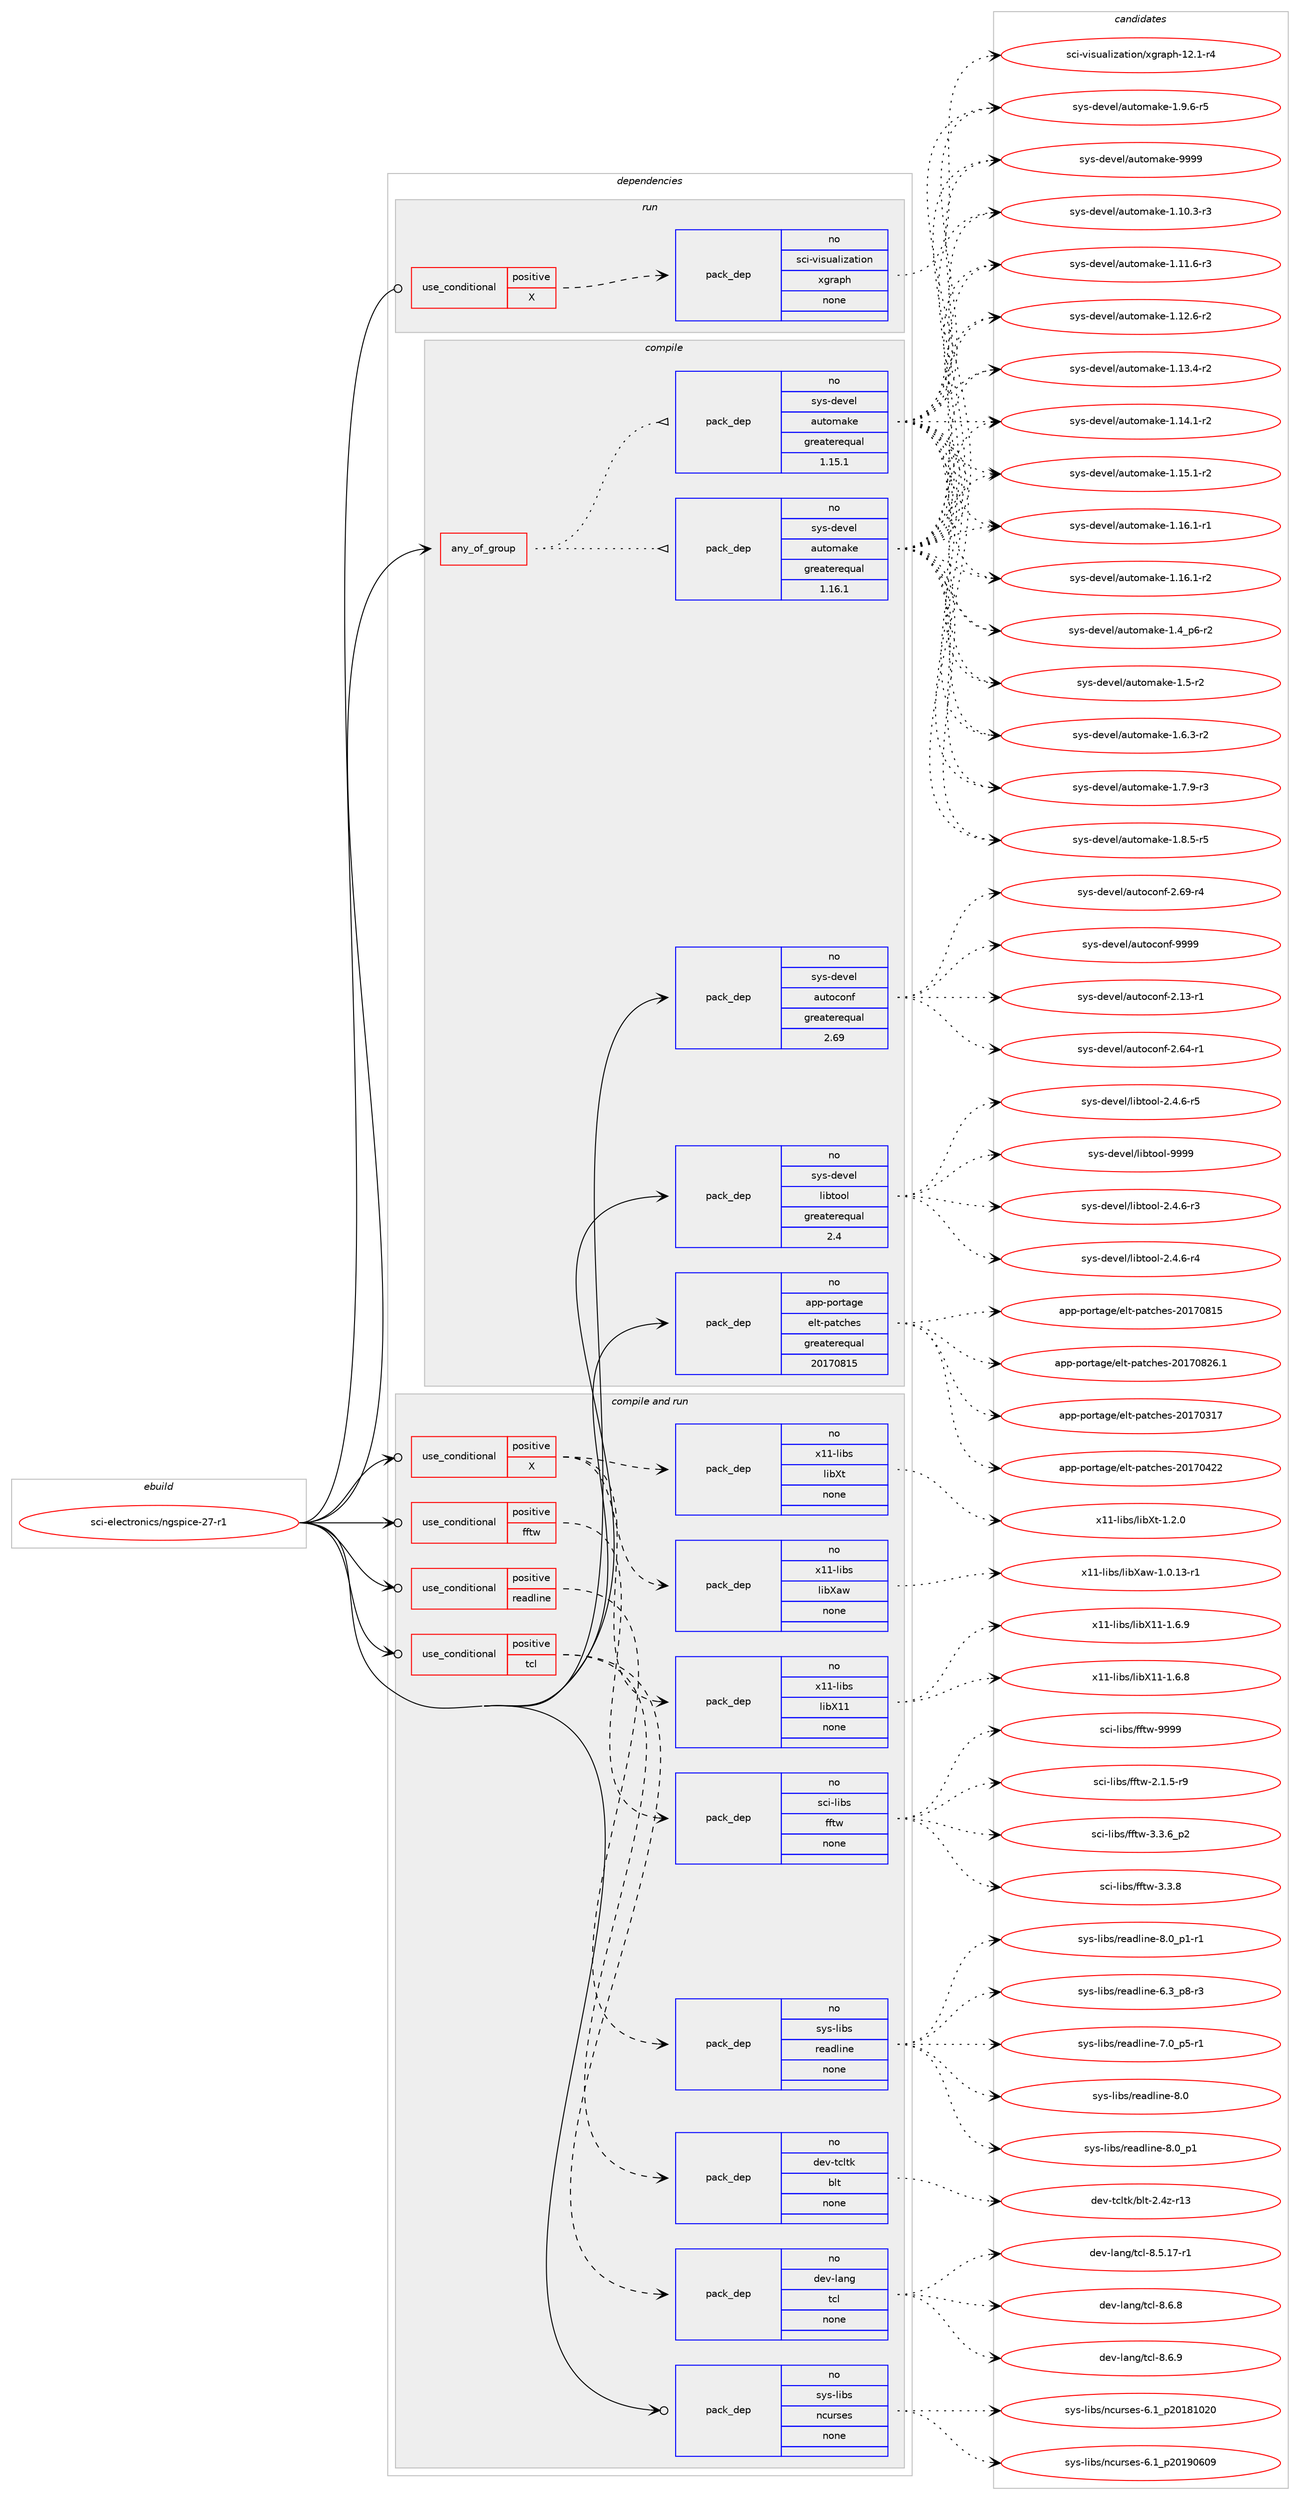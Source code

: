 digraph prolog {

# *************
# Graph options
# *************

newrank=true;
concentrate=true;
compound=true;
graph [rankdir=LR,fontname=Helvetica,fontsize=10,ranksep=1.5];#, ranksep=2.5, nodesep=0.2];
edge  [arrowhead=vee];
node  [fontname=Helvetica,fontsize=10];

# **********
# The ebuild
# **********

subgraph cluster_leftcol {
color=gray;
rank=same;
label=<<i>ebuild</i>>;
id [label="sci-electronics/ngspice-27-r1", color=red, width=4, href="../sci-electronics/ngspice-27-r1.svg"];
}

# ****************
# The dependencies
# ****************

subgraph cluster_midcol {
color=gray;
label=<<i>dependencies</i>>;
subgraph cluster_compile {
fillcolor="#eeeeee";
style=filled;
label=<<i>compile</i>>;
subgraph any14556 {
dependency853393 [label=<<TABLE BORDER="0" CELLBORDER="1" CELLSPACING="0" CELLPADDING="4"><TR><TD CELLPADDING="10">any_of_group</TD></TR></TABLE>>, shape=none, color=red];subgraph pack631107 {
dependency853394 [label=<<TABLE BORDER="0" CELLBORDER="1" CELLSPACING="0" CELLPADDING="4" WIDTH="220"><TR><TD ROWSPAN="6" CELLPADDING="30">pack_dep</TD></TR><TR><TD WIDTH="110">no</TD></TR><TR><TD>sys-devel</TD></TR><TR><TD>automake</TD></TR><TR><TD>greaterequal</TD></TR><TR><TD>1.16.1</TD></TR></TABLE>>, shape=none, color=blue];
}
dependency853393:e -> dependency853394:w [weight=20,style="dotted",arrowhead="oinv"];
subgraph pack631108 {
dependency853395 [label=<<TABLE BORDER="0" CELLBORDER="1" CELLSPACING="0" CELLPADDING="4" WIDTH="220"><TR><TD ROWSPAN="6" CELLPADDING="30">pack_dep</TD></TR><TR><TD WIDTH="110">no</TD></TR><TR><TD>sys-devel</TD></TR><TR><TD>automake</TD></TR><TR><TD>greaterequal</TD></TR><TR><TD>1.15.1</TD></TR></TABLE>>, shape=none, color=blue];
}
dependency853393:e -> dependency853395:w [weight=20,style="dotted",arrowhead="oinv"];
}
id:e -> dependency853393:w [weight=20,style="solid",arrowhead="vee"];
subgraph pack631109 {
dependency853396 [label=<<TABLE BORDER="0" CELLBORDER="1" CELLSPACING="0" CELLPADDING="4" WIDTH="220"><TR><TD ROWSPAN="6" CELLPADDING="30">pack_dep</TD></TR><TR><TD WIDTH="110">no</TD></TR><TR><TD>app-portage</TD></TR><TR><TD>elt-patches</TD></TR><TR><TD>greaterequal</TD></TR><TR><TD>20170815</TD></TR></TABLE>>, shape=none, color=blue];
}
id:e -> dependency853396:w [weight=20,style="solid",arrowhead="vee"];
subgraph pack631110 {
dependency853397 [label=<<TABLE BORDER="0" CELLBORDER="1" CELLSPACING="0" CELLPADDING="4" WIDTH="220"><TR><TD ROWSPAN="6" CELLPADDING="30">pack_dep</TD></TR><TR><TD WIDTH="110">no</TD></TR><TR><TD>sys-devel</TD></TR><TR><TD>autoconf</TD></TR><TR><TD>greaterequal</TD></TR><TR><TD>2.69</TD></TR></TABLE>>, shape=none, color=blue];
}
id:e -> dependency853397:w [weight=20,style="solid",arrowhead="vee"];
subgraph pack631111 {
dependency853398 [label=<<TABLE BORDER="0" CELLBORDER="1" CELLSPACING="0" CELLPADDING="4" WIDTH="220"><TR><TD ROWSPAN="6" CELLPADDING="30">pack_dep</TD></TR><TR><TD WIDTH="110">no</TD></TR><TR><TD>sys-devel</TD></TR><TR><TD>libtool</TD></TR><TR><TD>greaterequal</TD></TR><TR><TD>2.4</TD></TR></TABLE>>, shape=none, color=blue];
}
id:e -> dependency853398:w [weight=20,style="solid",arrowhead="vee"];
}
subgraph cluster_compileandrun {
fillcolor="#eeeeee";
style=filled;
label=<<i>compile and run</i>>;
subgraph cond207221 {
dependency853399 [label=<<TABLE BORDER="0" CELLBORDER="1" CELLSPACING="0" CELLPADDING="4"><TR><TD ROWSPAN="3" CELLPADDING="10">use_conditional</TD></TR><TR><TD>positive</TD></TR><TR><TD>X</TD></TR></TABLE>>, shape=none, color=red];
subgraph pack631112 {
dependency853400 [label=<<TABLE BORDER="0" CELLBORDER="1" CELLSPACING="0" CELLPADDING="4" WIDTH="220"><TR><TD ROWSPAN="6" CELLPADDING="30">pack_dep</TD></TR><TR><TD WIDTH="110">no</TD></TR><TR><TD>x11-libs</TD></TR><TR><TD>libXaw</TD></TR><TR><TD>none</TD></TR><TR><TD></TD></TR></TABLE>>, shape=none, color=blue];
}
dependency853399:e -> dependency853400:w [weight=20,style="dashed",arrowhead="vee"];
subgraph pack631113 {
dependency853401 [label=<<TABLE BORDER="0" CELLBORDER="1" CELLSPACING="0" CELLPADDING="4" WIDTH="220"><TR><TD ROWSPAN="6" CELLPADDING="30">pack_dep</TD></TR><TR><TD WIDTH="110">no</TD></TR><TR><TD>x11-libs</TD></TR><TR><TD>libXt</TD></TR><TR><TD>none</TD></TR><TR><TD></TD></TR></TABLE>>, shape=none, color=blue];
}
dependency853399:e -> dependency853401:w [weight=20,style="dashed",arrowhead="vee"];
subgraph pack631114 {
dependency853402 [label=<<TABLE BORDER="0" CELLBORDER="1" CELLSPACING="0" CELLPADDING="4" WIDTH="220"><TR><TD ROWSPAN="6" CELLPADDING="30">pack_dep</TD></TR><TR><TD WIDTH="110">no</TD></TR><TR><TD>x11-libs</TD></TR><TR><TD>libX11</TD></TR><TR><TD>none</TD></TR><TR><TD></TD></TR></TABLE>>, shape=none, color=blue];
}
dependency853399:e -> dependency853402:w [weight=20,style="dashed",arrowhead="vee"];
}
id:e -> dependency853399:w [weight=20,style="solid",arrowhead="odotvee"];
subgraph cond207222 {
dependency853403 [label=<<TABLE BORDER="0" CELLBORDER="1" CELLSPACING="0" CELLPADDING="4"><TR><TD ROWSPAN="3" CELLPADDING="10">use_conditional</TD></TR><TR><TD>positive</TD></TR><TR><TD>fftw</TD></TR></TABLE>>, shape=none, color=red];
subgraph pack631115 {
dependency853404 [label=<<TABLE BORDER="0" CELLBORDER="1" CELLSPACING="0" CELLPADDING="4" WIDTH="220"><TR><TD ROWSPAN="6" CELLPADDING="30">pack_dep</TD></TR><TR><TD WIDTH="110">no</TD></TR><TR><TD>sci-libs</TD></TR><TR><TD>fftw</TD></TR><TR><TD>none</TD></TR><TR><TD></TD></TR></TABLE>>, shape=none, color=blue];
}
dependency853403:e -> dependency853404:w [weight=20,style="dashed",arrowhead="vee"];
}
id:e -> dependency853403:w [weight=20,style="solid",arrowhead="odotvee"];
subgraph cond207223 {
dependency853405 [label=<<TABLE BORDER="0" CELLBORDER="1" CELLSPACING="0" CELLPADDING="4"><TR><TD ROWSPAN="3" CELLPADDING="10">use_conditional</TD></TR><TR><TD>positive</TD></TR><TR><TD>readline</TD></TR></TABLE>>, shape=none, color=red];
subgraph pack631116 {
dependency853406 [label=<<TABLE BORDER="0" CELLBORDER="1" CELLSPACING="0" CELLPADDING="4" WIDTH="220"><TR><TD ROWSPAN="6" CELLPADDING="30">pack_dep</TD></TR><TR><TD WIDTH="110">no</TD></TR><TR><TD>sys-libs</TD></TR><TR><TD>readline</TD></TR><TR><TD>none</TD></TR><TR><TD></TD></TR></TABLE>>, shape=none, color=blue];
}
dependency853405:e -> dependency853406:w [weight=20,style="dashed",arrowhead="vee"];
}
id:e -> dependency853405:w [weight=20,style="solid",arrowhead="odotvee"];
subgraph cond207224 {
dependency853407 [label=<<TABLE BORDER="0" CELLBORDER="1" CELLSPACING="0" CELLPADDING="4"><TR><TD ROWSPAN="3" CELLPADDING="10">use_conditional</TD></TR><TR><TD>positive</TD></TR><TR><TD>tcl</TD></TR></TABLE>>, shape=none, color=red];
subgraph pack631117 {
dependency853408 [label=<<TABLE BORDER="0" CELLBORDER="1" CELLSPACING="0" CELLPADDING="4" WIDTH="220"><TR><TD ROWSPAN="6" CELLPADDING="30">pack_dep</TD></TR><TR><TD WIDTH="110">no</TD></TR><TR><TD>dev-lang</TD></TR><TR><TD>tcl</TD></TR><TR><TD>none</TD></TR><TR><TD></TD></TR></TABLE>>, shape=none, color=blue];
}
dependency853407:e -> dependency853408:w [weight=20,style="dashed",arrowhead="vee"];
subgraph pack631118 {
dependency853409 [label=<<TABLE BORDER="0" CELLBORDER="1" CELLSPACING="0" CELLPADDING="4" WIDTH="220"><TR><TD ROWSPAN="6" CELLPADDING="30">pack_dep</TD></TR><TR><TD WIDTH="110">no</TD></TR><TR><TD>dev-tcltk</TD></TR><TR><TD>blt</TD></TR><TR><TD>none</TD></TR><TR><TD></TD></TR></TABLE>>, shape=none, color=blue];
}
dependency853407:e -> dependency853409:w [weight=20,style="dashed",arrowhead="vee"];
}
id:e -> dependency853407:w [weight=20,style="solid",arrowhead="odotvee"];
subgraph pack631119 {
dependency853410 [label=<<TABLE BORDER="0" CELLBORDER="1" CELLSPACING="0" CELLPADDING="4" WIDTH="220"><TR><TD ROWSPAN="6" CELLPADDING="30">pack_dep</TD></TR><TR><TD WIDTH="110">no</TD></TR><TR><TD>sys-libs</TD></TR><TR><TD>ncurses</TD></TR><TR><TD>none</TD></TR><TR><TD></TD></TR></TABLE>>, shape=none, color=blue];
}
id:e -> dependency853410:w [weight=20,style="solid",arrowhead="odotvee"];
}
subgraph cluster_run {
fillcolor="#eeeeee";
style=filled;
label=<<i>run</i>>;
subgraph cond207225 {
dependency853411 [label=<<TABLE BORDER="0" CELLBORDER="1" CELLSPACING="0" CELLPADDING="4"><TR><TD ROWSPAN="3" CELLPADDING="10">use_conditional</TD></TR><TR><TD>positive</TD></TR><TR><TD>X</TD></TR></TABLE>>, shape=none, color=red];
subgraph pack631120 {
dependency853412 [label=<<TABLE BORDER="0" CELLBORDER="1" CELLSPACING="0" CELLPADDING="4" WIDTH="220"><TR><TD ROWSPAN="6" CELLPADDING="30">pack_dep</TD></TR><TR><TD WIDTH="110">no</TD></TR><TR><TD>sci-visualization</TD></TR><TR><TD>xgraph</TD></TR><TR><TD>none</TD></TR><TR><TD></TD></TR></TABLE>>, shape=none, color=blue];
}
dependency853411:e -> dependency853412:w [weight=20,style="dashed",arrowhead="vee"];
}
id:e -> dependency853411:w [weight=20,style="solid",arrowhead="odot"];
}
}

# **************
# The candidates
# **************

subgraph cluster_choices {
rank=same;
color=gray;
label=<<i>candidates</i>>;

subgraph choice631107 {
color=black;
nodesep=1;
choice11512111545100101118101108479711711611110997107101454946494846514511451 [label="sys-devel/automake-1.10.3-r3", color=red, width=4,href="../sys-devel/automake-1.10.3-r3.svg"];
choice11512111545100101118101108479711711611110997107101454946494946544511451 [label="sys-devel/automake-1.11.6-r3", color=red, width=4,href="../sys-devel/automake-1.11.6-r3.svg"];
choice11512111545100101118101108479711711611110997107101454946495046544511450 [label="sys-devel/automake-1.12.6-r2", color=red, width=4,href="../sys-devel/automake-1.12.6-r2.svg"];
choice11512111545100101118101108479711711611110997107101454946495146524511450 [label="sys-devel/automake-1.13.4-r2", color=red, width=4,href="../sys-devel/automake-1.13.4-r2.svg"];
choice11512111545100101118101108479711711611110997107101454946495246494511450 [label="sys-devel/automake-1.14.1-r2", color=red, width=4,href="../sys-devel/automake-1.14.1-r2.svg"];
choice11512111545100101118101108479711711611110997107101454946495346494511450 [label="sys-devel/automake-1.15.1-r2", color=red, width=4,href="../sys-devel/automake-1.15.1-r2.svg"];
choice11512111545100101118101108479711711611110997107101454946495446494511449 [label="sys-devel/automake-1.16.1-r1", color=red, width=4,href="../sys-devel/automake-1.16.1-r1.svg"];
choice11512111545100101118101108479711711611110997107101454946495446494511450 [label="sys-devel/automake-1.16.1-r2", color=red, width=4,href="../sys-devel/automake-1.16.1-r2.svg"];
choice115121115451001011181011084797117116111109971071014549465295112544511450 [label="sys-devel/automake-1.4_p6-r2", color=red, width=4,href="../sys-devel/automake-1.4_p6-r2.svg"];
choice11512111545100101118101108479711711611110997107101454946534511450 [label="sys-devel/automake-1.5-r2", color=red, width=4,href="../sys-devel/automake-1.5-r2.svg"];
choice115121115451001011181011084797117116111109971071014549465446514511450 [label="sys-devel/automake-1.6.3-r2", color=red, width=4,href="../sys-devel/automake-1.6.3-r2.svg"];
choice115121115451001011181011084797117116111109971071014549465546574511451 [label="sys-devel/automake-1.7.9-r3", color=red, width=4,href="../sys-devel/automake-1.7.9-r3.svg"];
choice115121115451001011181011084797117116111109971071014549465646534511453 [label="sys-devel/automake-1.8.5-r5", color=red, width=4,href="../sys-devel/automake-1.8.5-r5.svg"];
choice115121115451001011181011084797117116111109971071014549465746544511453 [label="sys-devel/automake-1.9.6-r5", color=red, width=4,href="../sys-devel/automake-1.9.6-r5.svg"];
choice115121115451001011181011084797117116111109971071014557575757 [label="sys-devel/automake-9999", color=red, width=4,href="../sys-devel/automake-9999.svg"];
dependency853394:e -> choice11512111545100101118101108479711711611110997107101454946494846514511451:w [style=dotted,weight="100"];
dependency853394:e -> choice11512111545100101118101108479711711611110997107101454946494946544511451:w [style=dotted,weight="100"];
dependency853394:e -> choice11512111545100101118101108479711711611110997107101454946495046544511450:w [style=dotted,weight="100"];
dependency853394:e -> choice11512111545100101118101108479711711611110997107101454946495146524511450:w [style=dotted,weight="100"];
dependency853394:e -> choice11512111545100101118101108479711711611110997107101454946495246494511450:w [style=dotted,weight="100"];
dependency853394:e -> choice11512111545100101118101108479711711611110997107101454946495346494511450:w [style=dotted,weight="100"];
dependency853394:e -> choice11512111545100101118101108479711711611110997107101454946495446494511449:w [style=dotted,weight="100"];
dependency853394:e -> choice11512111545100101118101108479711711611110997107101454946495446494511450:w [style=dotted,weight="100"];
dependency853394:e -> choice115121115451001011181011084797117116111109971071014549465295112544511450:w [style=dotted,weight="100"];
dependency853394:e -> choice11512111545100101118101108479711711611110997107101454946534511450:w [style=dotted,weight="100"];
dependency853394:e -> choice115121115451001011181011084797117116111109971071014549465446514511450:w [style=dotted,weight="100"];
dependency853394:e -> choice115121115451001011181011084797117116111109971071014549465546574511451:w [style=dotted,weight="100"];
dependency853394:e -> choice115121115451001011181011084797117116111109971071014549465646534511453:w [style=dotted,weight="100"];
dependency853394:e -> choice115121115451001011181011084797117116111109971071014549465746544511453:w [style=dotted,weight="100"];
dependency853394:e -> choice115121115451001011181011084797117116111109971071014557575757:w [style=dotted,weight="100"];
}
subgraph choice631108 {
color=black;
nodesep=1;
choice11512111545100101118101108479711711611110997107101454946494846514511451 [label="sys-devel/automake-1.10.3-r3", color=red, width=4,href="../sys-devel/automake-1.10.3-r3.svg"];
choice11512111545100101118101108479711711611110997107101454946494946544511451 [label="sys-devel/automake-1.11.6-r3", color=red, width=4,href="../sys-devel/automake-1.11.6-r3.svg"];
choice11512111545100101118101108479711711611110997107101454946495046544511450 [label="sys-devel/automake-1.12.6-r2", color=red, width=4,href="../sys-devel/automake-1.12.6-r2.svg"];
choice11512111545100101118101108479711711611110997107101454946495146524511450 [label="sys-devel/automake-1.13.4-r2", color=red, width=4,href="../sys-devel/automake-1.13.4-r2.svg"];
choice11512111545100101118101108479711711611110997107101454946495246494511450 [label="sys-devel/automake-1.14.1-r2", color=red, width=4,href="../sys-devel/automake-1.14.1-r2.svg"];
choice11512111545100101118101108479711711611110997107101454946495346494511450 [label="sys-devel/automake-1.15.1-r2", color=red, width=4,href="../sys-devel/automake-1.15.1-r2.svg"];
choice11512111545100101118101108479711711611110997107101454946495446494511449 [label="sys-devel/automake-1.16.1-r1", color=red, width=4,href="../sys-devel/automake-1.16.1-r1.svg"];
choice11512111545100101118101108479711711611110997107101454946495446494511450 [label="sys-devel/automake-1.16.1-r2", color=red, width=4,href="../sys-devel/automake-1.16.1-r2.svg"];
choice115121115451001011181011084797117116111109971071014549465295112544511450 [label="sys-devel/automake-1.4_p6-r2", color=red, width=4,href="../sys-devel/automake-1.4_p6-r2.svg"];
choice11512111545100101118101108479711711611110997107101454946534511450 [label="sys-devel/automake-1.5-r2", color=red, width=4,href="../sys-devel/automake-1.5-r2.svg"];
choice115121115451001011181011084797117116111109971071014549465446514511450 [label="sys-devel/automake-1.6.3-r2", color=red, width=4,href="../sys-devel/automake-1.6.3-r2.svg"];
choice115121115451001011181011084797117116111109971071014549465546574511451 [label="sys-devel/automake-1.7.9-r3", color=red, width=4,href="../sys-devel/automake-1.7.9-r3.svg"];
choice115121115451001011181011084797117116111109971071014549465646534511453 [label="sys-devel/automake-1.8.5-r5", color=red, width=4,href="../sys-devel/automake-1.8.5-r5.svg"];
choice115121115451001011181011084797117116111109971071014549465746544511453 [label="sys-devel/automake-1.9.6-r5", color=red, width=4,href="../sys-devel/automake-1.9.6-r5.svg"];
choice115121115451001011181011084797117116111109971071014557575757 [label="sys-devel/automake-9999", color=red, width=4,href="../sys-devel/automake-9999.svg"];
dependency853395:e -> choice11512111545100101118101108479711711611110997107101454946494846514511451:w [style=dotted,weight="100"];
dependency853395:e -> choice11512111545100101118101108479711711611110997107101454946494946544511451:w [style=dotted,weight="100"];
dependency853395:e -> choice11512111545100101118101108479711711611110997107101454946495046544511450:w [style=dotted,weight="100"];
dependency853395:e -> choice11512111545100101118101108479711711611110997107101454946495146524511450:w [style=dotted,weight="100"];
dependency853395:e -> choice11512111545100101118101108479711711611110997107101454946495246494511450:w [style=dotted,weight="100"];
dependency853395:e -> choice11512111545100101118101108479711711611110997107101454946495346494511450:w [style=dotted,weight="100"];
dependency853395:e -> choice11512111545100101118101108479711711611110997107101454946495446494511449:w [style=dotted,weight="100"];
dependency853395:e -> choice11512111545100101118101108479711711611110997107101454946495446494511450:w [style=dotted,weight="100"];
dependency853395:e -> choice115121115451001011181011084797117116111109971071014549465295112544511450:w [style=dotted,weight="100"];
dependency853395:e -> choice11512111545100101118101108479711711611110997107101454946534511450:w [style=dotted,weight="100"];
dependency853395:e -> choice115121115451001011181011084797117116111109971071014549465446514511450:w [style=dotted,weight="100"];
dependency853395:e -> choice115121115451001011181011084797117116111109971071014549465546574511451:w [style=dotted,weight="100"];
dependency853395:e -> choice115121115451001011181011084797117116111109971071014549465646534511453:w [style=dotted,weight="100"];
dependency853395:e -> choice115121115451001011181011084797117116111109971071014549465746544511453:w [style=dotted,weight="100"];
dependency853395:e -> choice115121115451001011181011084797117116111109971071014557575757:w [style=dotted,weight="100"];
}
subgraph choice631109 {
color=black;
nodesep=1;
choice97112112451121111141169710310147101108116451129711699104101115455048495548514955 [label="app-portage/elt-patches-20170317", color=red, width=4,href="../app-portage/elt-patches-20170317.svg"];
choice97112112451121111141169710310147101108116451129711699104101115455048495548525050 [label="app-portage/elt-patches-20170422", color=red, width=4,href="../app-portage/elt-patches-20170422.svg"];
choice97112112451121111141169710310147101108116451129711699104101115455048495548564953 [label="app-portage/elt-patches-20170815", color=red, width=4,href="../app-portage/elt-patches-20170815.svg"];
choice971121124511211111411697103101471011081164511297116991041011154550484955485650544649 [label="app-portage/elt-patches-20170826.1", color=red, width=4,href="../app-portage/elt-patches-20170826.1.svg"];
dependency853396:e -> choice97112112451121111141169710310147101108116451129711699104101115455048495548514955:w [style=dotted,weight="100"];
dependency853396:e -> choice97112112451121111141169710310147101108116451129711699104101115455048495548525050:w [style=dotted,weight="100"];
dependency853396:e -> choice97112112451121111141169710310147101108116451129711699104101115455048495548564953:w [style=dotted,weight="100"];
dependency853396:e -> choice971121124511211111411697103101471011081164511297116991041011154550484955485650544649:w [style=dotted,weight="100"];
}
subgraph choice631110 {
color=black;
nodesep=1;
choice1151211154510010111810110847971171161119911111010245504649514511449 [label="sys-devel/autoconf-2.13-r1", color=red, width=4,href="../sys-devel/autoconf-2.13-r1.svg"];
choice1151211154510010111810110847971171161119911111010245504654524511449 [label="sys-devel/autoconf-2.64-r1", color=red, width=4,href="../sys-devel/autoconf-2.64-r1.svg"];
choice1151211154510010111810110847971171161119911111010245504654574511452 [label="sys-devel/autoconf-2.69-r4", color=red, width=4,href="../sys-devel/autoconf-2.69-r4.svg"];
choice115121115451001011181011084797117116111991111101024557575757 [label="sys-devel/autoconf-9999", color=red, width=4,href="../sys-devel/autoconf-9999.svg"];
dependency853397:e -> choice1151211154510010111810110847971171161119911111010245504649514511449:w [style=dotted,weight="100"];
dependency853397:e -> choice1151211154510010111810110847971171161119911111010245504654524511449:w [style=dotted,weight="100"];
dependency853397:e -> choice1151211154510010111810110847971171161119911111010245504654574511452:w [style=dotted,weight="100"];
dependency853397:e -> choice115121115451001011181011084797117116111991111101024557575757:w [style=dotted,weight="100"];
}
subgraph choice631111 {
color=black;
nodesep=1;
choice1151211154510010111810110847108105981161111111084550465246544511451 [label="sys-devel/libtool-2.4.6-r3", color=red, width=4,href="../sys-devel/libtool-2.4.6-r3.svg"];
choice1151211154510010111810110847108105981161111111084550465246544511452 [label="sys-devel/libtool-2.4.6-r4", color=red, width=4,href="../sys-devel/libtool-2.4.6-r4.svg"];
choice1151211154510010111810110847108105981161111111084550465246544511453 [label="sys-devel/libtool-2.4.6-r5", color=red, width=4,href="../sys-devel/libtool-2.4.6-r5.svg"];
choice1151211154510010111810110847108105981161111111084557575757 [label="sys-devel/libtool-9999", color=red, width=4,href="../sys-devel/libtool-9999.svg"];
dependency853398:e -> choice1151211154510010111810110847108105981161111111084550465246544511451:w [style=dotted,weight="100"];
dependency853398:e -> choice1151211154510010111810110847108105981161111111084550465246544511452:w [style=dotted,weight="100"];
dependency853398:e -> choice1151211154510010111810110847108105981161111111084550465246544511453:w [style=dotted,weight="100"];
dependency853398:e -> choice1151211154510010111810110847108105981161111111084557575757:w [style=dotted,weight="100"];
}
subgraph choice631112 {
color=black;
nodesep=1;
choice1204949451081059811547108105988897119454946484649514511449 [label="x11-libs/libXaw-1.0.13-r1", color=red, width=4,href="../x11-libs/libXaw-1.0.13-r1.svg"];
dependency853400:e -> choice1204949451081059811547108105988897119454946484649514511449:w [style=dotted,weight="100"];
}
subgraph choice631113 {
color=black;
nodesep=1;
choice12049494510810598115471081059888116454946504648 [label="x11-libs/libXt-1.2.0", color=red, width=4,href="../x11-libs/libXt-1.2.0.svg"];
dependency853401:e -> choice12049494510810598115471081059888116454946504648:w [style=dotted,weight="100"];
}
subgraph choice631114 {
color=black;
nodesep=1;
choice120494945108105981154710810598884949454946544656 [label="x11-libs/libX11-1.6.8", color=red, width=4,href="../x11-libs/libX11-1.6.8.svg"];
choice120494945108105981154710810598884949454946544657 [label="x11-libs/libX11-1.6.9", color=red, width=4,href="../x11-libs/libX11-1.6.9.svg"];
dependency853402:e -> choice120494945108105981154710810598884949454946544656:w [style=dotted,weight="100"];
dependency853402:e -> choice120494945108105981154710810598884949454946544657:w [style=dotted,weight="100"];
}
subgraph choice631115 {
color=black;
nodesep=1;
choice115991054510810598115471021021161194550464946534511457 [label="sci-libs/fftw-2.1.5-r9", color=red, width=4,href="../sci-libs/fftw-2.1.5-r9.svg"];
choice115991054510810598115471021021161194551465146549511250 [label="sci-libs/fftw-3.3.6_p2", color=red, width=4,href="../sci-libs/fftw-3.3.6_p2.svg"];
choice11599105451081059811547102102116119455146514656 [label="sci-libs/fftw-3.3.8", color=red, width=4,href="../sci-libs/fftw-3.3.8.svg"];
choice115991054510810598115471021021161194557575757 [label="sci-libs/fftw-9999", color=red, width=4,href="../sci-libs/fftw-9999.svg"];
dependency853404:e -> choice115991054510810598115471021021161194550464946534511457:w [style=dotted,weight="100"];
dependency853404:e -> choice115991054510810598115471021021161194551465146549511250:w [style=dotted,weight="100"];
dependency853404:e -> choice11599105451081059811547102102116119455146514656:w [style=dotted,weight="100"];
dependency853404:e -> choice115991054510810598115471021021161194557575757:w [style=dotted,weight="100"];
}
subgraph choice631116 {
color=black;
nodesep=1;
choice115121115451081059811547114101971001081051101014554465195112564511451 [label="sys-libs/readline-6.3_p8-r3", color=red, width=4,href="../sys-libs/readline-6.3_p8-r3.svg"];
choice115121115451081059811547114101971001081051101014555464895112534511449 [label="sys-libs/readline-7.0_p5-r1", color=red, width=4,href="../sys-libs/readline-7.0_p5-r1.svg"];
choice1151211154510810598115471141019710010810511010145564648 [label="sys-libs/readline-8.0", color=red, width=4,href="../sys-libs/readline-8.0.svg"];
choice11512111545108105981154711410197100108105110101455646489511249 [label="sys-libs/readline-8.0_p1", color=red, width=4,href="../sys-libs/readline-8.0_p1.svg"];
choice115121115451081059811547114101971001081051101014556464895112494511449 [label="sys-libs/readline-8.0_p1-r1", color=red, width=4,href="../sys-libs/readline-8.0_p1-r1.svg"];
dependency853406:e -> choice115121115451081059811547114101971001081051101014554465195112564511451:w [style=dotted,weight="100"];
dependency853406:e -> choice115121115451081059811547114101971001081051101014555464895112534511449:w [style=dotted,weight="100"];
dependency853406:e -> choice1151211154510810598115471141019710010810511010145564648:w [style=dotted,weight="100"];
dependency853406:e -> choice11512111545108105981154711410197100108105110101455646489511249:w [style=dotted,weight="100"];
dependency853406:e -> choice115121115451081059811547114101971001081051101014556464895112494511449:w [style=dotted,weight="100"];
}
subgraph choice631117 {
color=black;
nodesep=1;
choice10010111845108971101034711699108455646534649554511449 [label="dev-lang/tcl-8.5.17-r1", color=red, width=4,href="../dev-lang/tcl-8.5.17-r1.svg"];
choice10010111845108971101034711699108455646544656 [label="dev-lang/tcl-8.6.8", color=red, width=4,href="../dev-lang/tcl-8.6.8.svg"];
choice10010111845108971101034711699108455646544657 [label="dev-lang/tcl-8.6.9", color=red, width=4,href="../dev-lang/tcl-8.6.9.svg"];
dependency853408:e -> choice10010111845108971101034711699108455646534649554511449:w [style=dotted,weight="100"];
dependency853408:e -> choice10010111845108971101034711699108455646544656:w [style=dotted,weight="100"];
dependency853408:e -> choice10010111845108971101034711699108455646544657:w [style=dotted,weight="100"];
}
subgraph choice631118 {
color=black;
nodesep=1;
choice1001011184511699108116107479810811645504652122451144951 [label="dev-tcltk/blt-2.4z-r13", color=red, width=4,href="../dev-tcltk/blt-2.4z-r13.svg"];
dependency853409:e -> choice1001011184511699108116107479810811645504652122451144951:w [style=dotted,weight="100"];
}
subgraph choice631119 {
color=black;
nodesep=1;
choice1151211154510810598115471109911711411510111545544649951125048495649485048 [label="sys-libs/ncurses-6.1_p20181020", color=red, width=4,href="../sys-libs/ncurses-6.1_p20181020.svg"];
choice1151211154510810598115471109911711411510111545544649951125048495748544857 [label="sys-libs/ncurses-6.1_p20190609", color=red, width=4,href="../sys-libs/ncurses-6.1_p20190609.svg"];
dependency853410:e -> choice1151211154510810598115471109911711411510111545544649951125048495649485048:w [style=dotted,weight="100"];
dependency853410:e -> choice1151211154510810598115471109911711411510111545544649951125048495748544857:w [style=dotted,weight="100"];
}
subgraph choice631120 {
color=black;
nodesep=1;
choice11599105451181051151179710810512297116105111110471201031149711210445495046494511452 [label="sci-visualization/xgraph-12.1-r4", color=red, width=4,href="../sci-visualization/xgraph-12.1-r4.svg"];
dependency853412:e -> choice11599105451181051151179710810512297116105111110471201031149711210445495046494511452:w [style=dotted,weight="100"];
}
}

}
